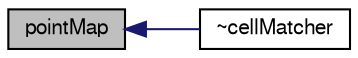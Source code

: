 digraph "pointMap"
{
  bgcolor="transparent";
  edge [fontname="FreeSans",fontsize="10",labelfontname="FreeSans",labelfontsize="10"];
  node [fontname="FreeSans",fontsize="10",shape=record];
  rankdir="LR";
  Node1037 [label="pointMap",height=0.2,width=0.4,color="black", fillcolor="grey75", style="filled", fontcolor="black"];
  Node1037 -> Node1038 [dir="back",color="midnightblue",fontsize="10",style="solid",fontname="FreeSans"];
  Node1038 [label="~cellMatcher",height=0.2,width=0.4,color="black",URL="$a27166.html#a8044cd6c0bf054837c0d93645974858b",tooltip="Destructor. "];
}
